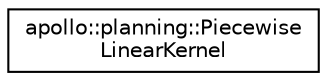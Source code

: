 digraph "Graphical Class Hierarchy"
{
  edge [fontname="Helvetica",fontsize="10",labelfontname="Helvetica",labelfontsize="10"];
  node [fontname="Helvetica",fontsize="10",shape=record];
  rankdir="LR";
  Node1 [label="apollo::planning::Piecewise\lLinearKernel",height=0.2,width=0.4,color="black", fillcolor="white", style="filled",URL="$classapollo_1_1planning_1_1PiecewiseLinearKernel.html"];
}
